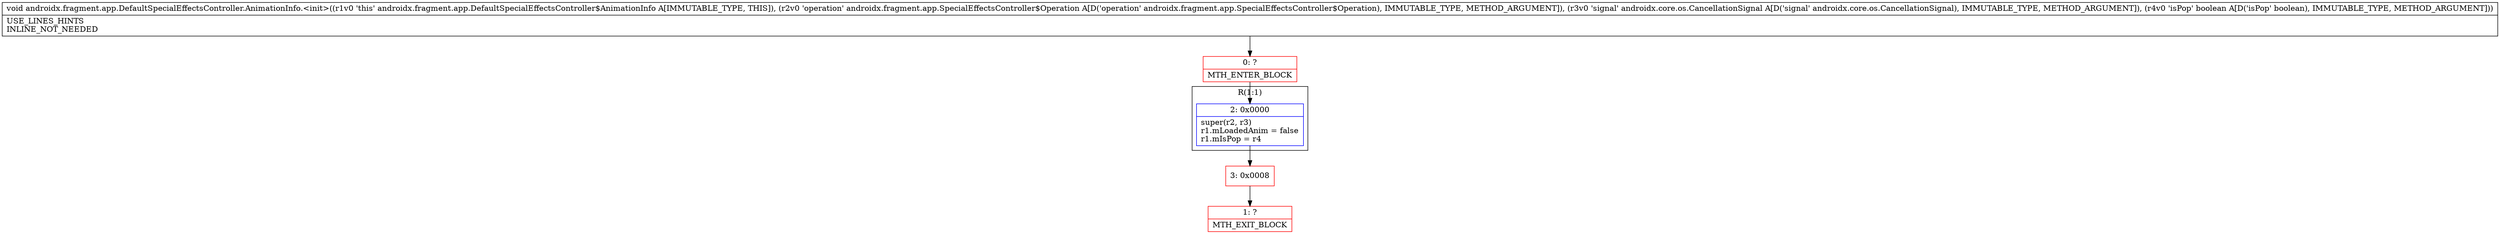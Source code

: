 digraph "CFG forandroidx.fragment.app.DefaultSpecialEffectsController.AnimationInfo.\<init\>(Landroidx\/fragment\/app\/SpecialEffectsController$Operation;Landroidx\/core\/os\/CancellationSignal;Z)V" {
subgraph cluster_Region_341056341 {
label = "R(1:1)";
node [shape=record,color=blue];
Node_2 [shape=record,label="{2\:\ 0x0000|super(r2, r3)\lr1.mLoadedAnim = false\lr1.mIsPop = r4\l}"];
}
Node_0 [shape=record,color=red,label="{0\:\ ?|MTH_ENTER_BLOCK\l}"];
Node_3 [shape=record,color=red,label="{3\:\ 0x0008}"];
Node_1 [shape=record,color=red,label="{1\:\ ?|MTH_EXIT_BLOCK\l}"];
MethodNode[shape=record,label="{void androidx.fragment.app.DefaultSpecialEffectsController.AnimationInfo.\<init\>((r1v0 'this' androidx.fragment.app.DefaultSpecialEffectsController$AnimationInfo A[IMMUTABLE_TYPE, THIS]), (r2v0 'operation' androidx.fragment.app.SpecialEffectsController$Operation A[D('operation' androidx.fragment.app.SpecialEffectsController$Operation), IMMUTABLE_TYPE, METHOD_ARGUMENT]), (r3v0 'signal' androidx.core.os.CancellationSignal A[D('signal' androidx.core.os.CancellationSignal), IMMUTABLE_TYPE, METHOD_ARGUMENT]), (r4v0 'isPop' boolean A[D('isPop' boolean), IMMUTABLE_TYPE, METHOD_ARGUMENT]))  | USE_LINES_HINTS\lINLINE_NOT_NEEDED\l}"];
MethodNode -> Node_0;Node_2 -> Node_3;
Node_0 -> Node_2;
Node_3 -> Node_1;
}

